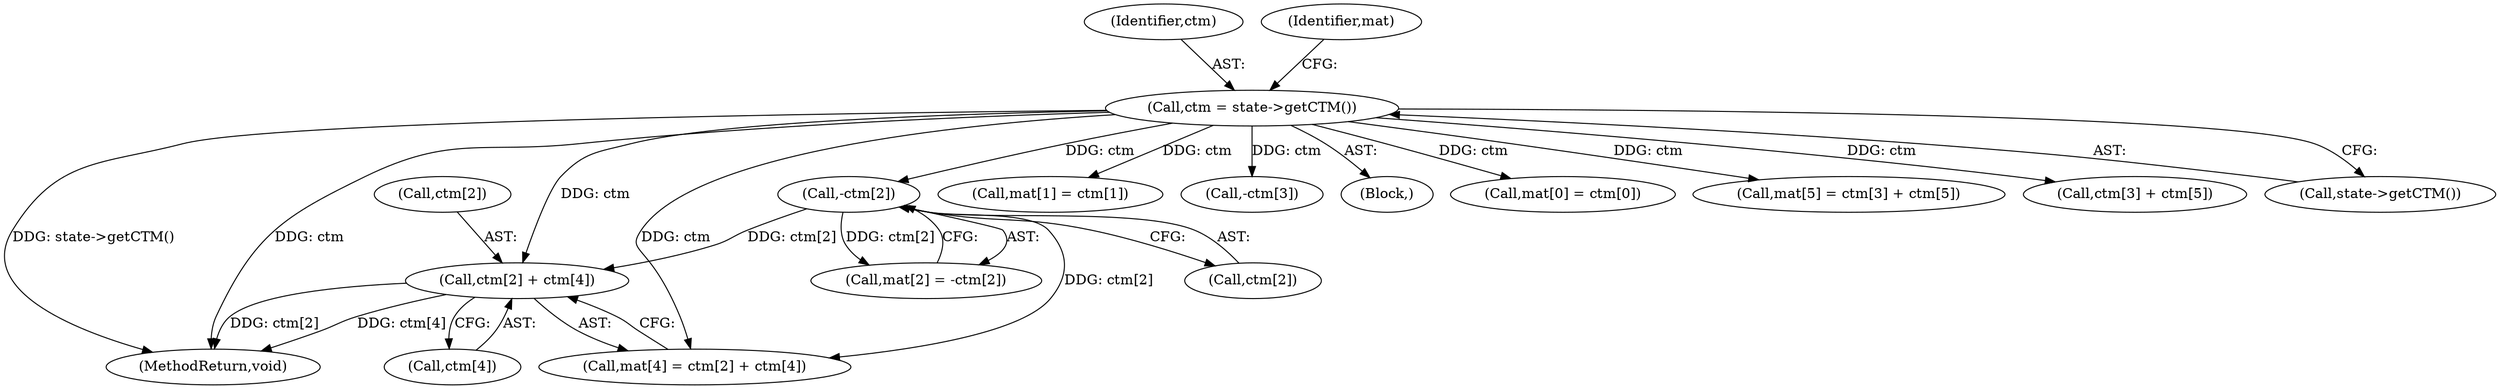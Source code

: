 digraph "0_poppler_7b2d314a61fd0e12f47c62996cb49ec0d1ba747a_10@array" {
"1000158" [label="(Call,ctm[2] + ctm[4])"];
"1000142" [label="(Call,-ctm[2])"];
"1000121" [label="(Call,ctm = state->getCTM())"];
"1000131" [label="(Call,mat[1] = ctm[1])"];
"1000150" [label="(Call,-ctm[3])"];
"1000142" [label="(Call,-ctm[2])"];
"1000569" [label="(MethodReturn,void)"];
"1000159" [label="(Call,ctm[2])"];
"1000109" [label="(Block,)"];
"1000154" [label="(Call,mat[4] = ctm[2] + ctm[4])"];
"1000162" [label="(Call,ctm[4])"];
"1000143" [label="(Call,ctm[2])"];
"1000122" [label="(Identifier,ctm)"];
"1000138" [label="(Call,mat[2] = -ctm[2])"];
"1000124" [label="(Call,mat[0] = ctm[0])"];
"1000126" [label="(Identifier,mat)"];
"1000165" [label="(Call,mat[5] = ctm[3] + ctm[5])"];
"1000169" [label="(Call,ctm[3] + ctm[5])"];
"1000158" [label="(Call,ctm[2] + ctm[4])"];
"1000123" [label="(Call,state->getCTM())"];
"1000121" [label="(Call,ctm = state->getCTM())"];
"1000158" -> "1000154"  [label="AST: "];
"1000158" -> "1000162"  [label="CFG: "];
"1000159" -> "1000158"  [label="AST: "];
"1000162" -> "1000158"  [label="AST: "];
"1000154" -> "1000158"  [label="CFG: "];
"1000158" -> "1000569"  [label="DDG: ctm[2]"];
"1000158" -> "1000569"  [label="DDG: ctm[4]"];
"1000142" -> "1000158"  [label="DDG: ctm[2]"];
"1000121" -> "1000158"  [label="DDG: ctm"];
"1000142" -> "1000138"  [label="AST: "];
"1000142" -> "1000143"  [label="CFG: "];
"1000143" -> "1000142"  [label="AST: "];
"1000138" -> "1000142"  [label="CFG: "];
"1000142" -> "1000138"  [label="DDG: ctm[2]"];
"1000121" -> "1000142"  [label="DDG: ctm"];
"1000142" -> "1000154"  [label="DDG: ctm[2]"];
"1000121" -> "1000109"  [label="AST: "];
"1000121" -> "1000123"  [label="CFG: "];
"1000122" -> "1000121"  [label="AST: "];
"1000123" -> "1000121"  [label="AST: "];
"1000126" -> "1000121"  [label="CFG: "];
"1000121" -> "1000569"  [label="DDG: state->getCTM()"];
"1000121" -> "1000569"  [label="DDG: ctm"];
"1000121" -> "1000124"  [label="DDG: ctm"];
"1000121" -> "1000131"  [label="DDG: ctm"];
"1000121" -> "1000150"  [label="DDG: ctm"];
"1000121" -> "1000154"  [label="DDG: ctm"];
"1000121" -> "1000165"  [label="DDG: ctm"];
"1000121" -> "1000169"  [label="DDG: ctm"];
}

